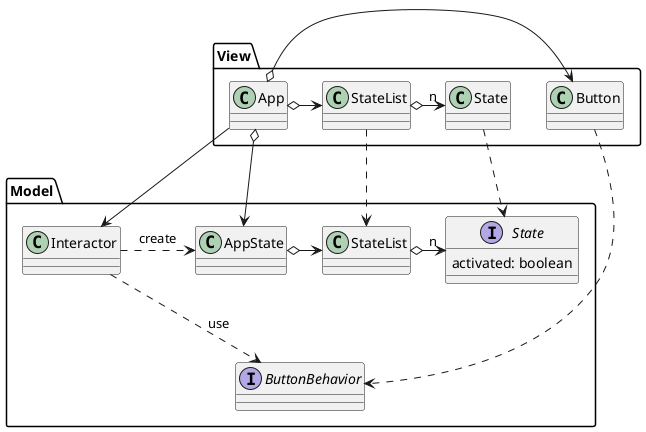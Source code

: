 @startuml View And Model
package View {
  class App
  class "StateList" as VStateList
  class "State" as VState
  class Button

  App o-r-> VStateList
  VStateList o-r-> "n" VState

  App o-r-> Button
}

package Model {
  interface ButtonBehavior
  interface "State" as MState {
    activated: boolean
  }
  class "StateList" as MStateList
  MStateList o-l-> "n" MState

  AppState o-r-> MStateList
  Interactor .r.> AppState : create
  Interactor ..> ButtonBehavior : use
}

App --> Interactor
App o--> AppState
VStateList ..> MStateList
VState ..> MState
Button ..> ButtonBehavior
@enduml

@startuml Strategy Pattern
package Model {
  interface ButtonBehavior
  ButtonBehavior <|.. OnLoading
  ButtonBehavior <|.. OnSuccess
  ButtonBehavior <|.. OnFailed

  class "StateList" as MStateList
  interface "State" as MState {
    activated: boolean
  }
  MState <|.. Loading
  MState <|.. Success
  MState <|.. Failed

  AppState o-r-> MStateList
  MStateList o-r-> "n" MState
  MState -r-> "1" ButtonBehavior

  Interactor .r.> AppState : create
  Interactor ..> ButtonBehavior : use
}
@enduml